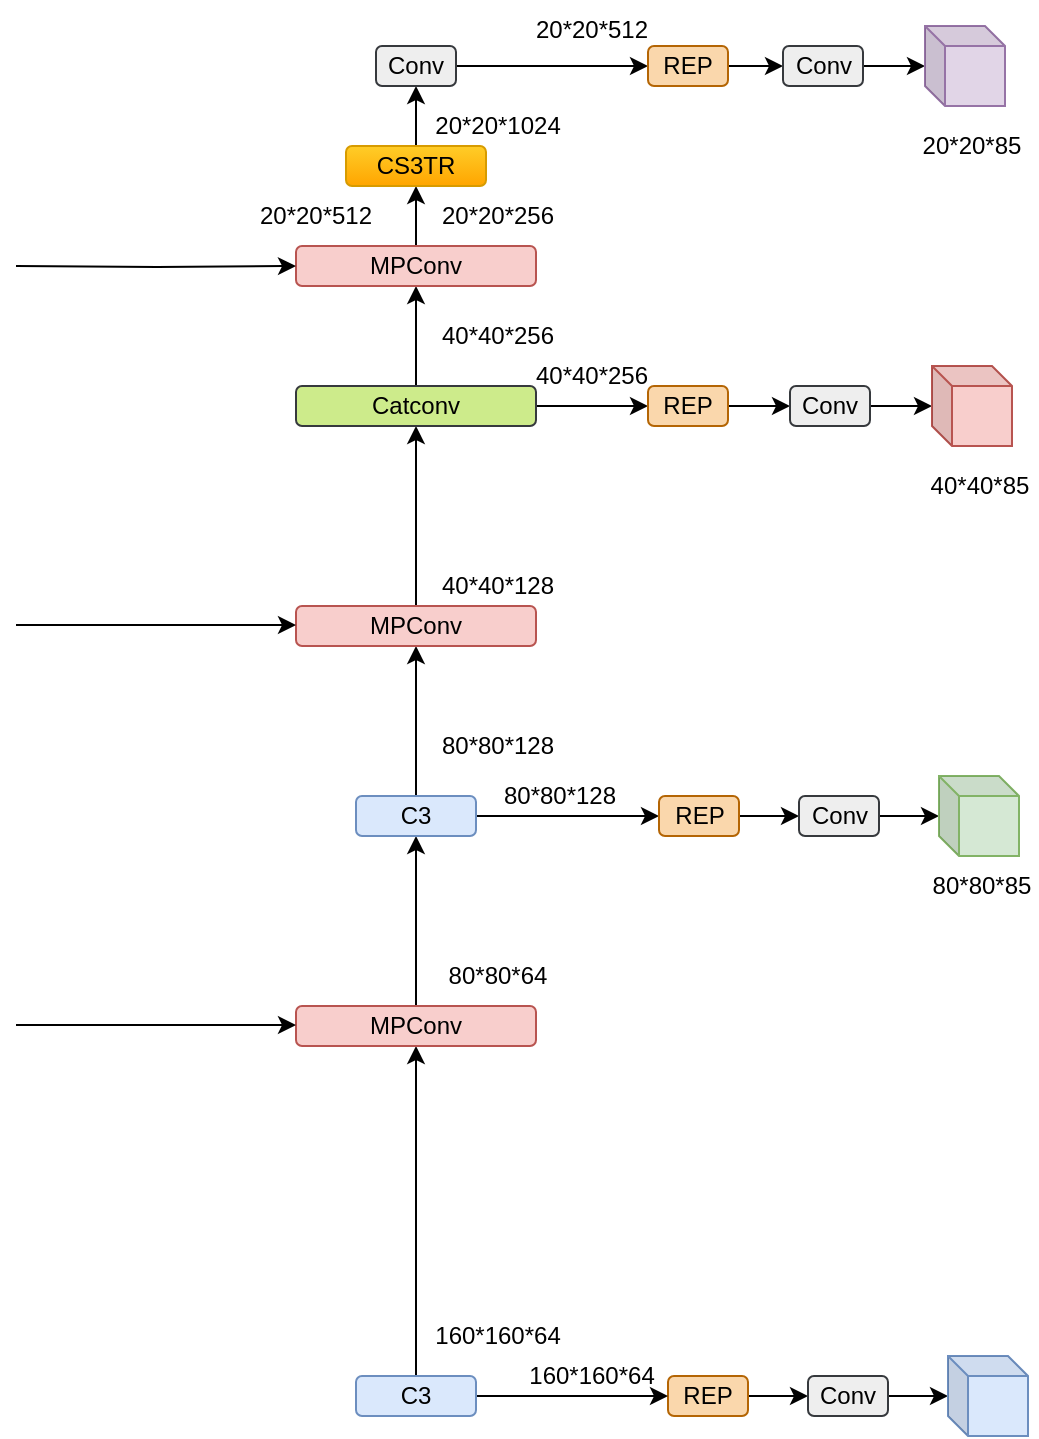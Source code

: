 <mxfile version="21.7.5" type="github">
  <diagram name="第 1 页" id="zoFiYugOIlxTZy8CV-Bl">
    <mxGraphModel dx="1436" dy="884" grid="1" gridSize="10" guides="1" tooltips="1" connect="1" arrows="1" fold="1" page="1" pageScale="1" pageWidth="827" pageHeight="1169" math="0" shadow="0">
      <root>
        <mxCell id="0" />
        <mxCell id="1" parent="0" />
        <mxCell id="v_qKELttMYH3f2mZd83b-1" value="" style="edgeStyle=orthogonalEdgeStyle;rounded=0;orthogonalLoop=1;jettySize=auto;html=1;" edge="1" parent="1" source="v_qKELttMYH3f2mZd83b-2" target="v_qKELttMYH3f2mZd83b-4">
          <mxGeometry relative="1" as="geometry" />
        </mxCell>
        <mxCell id="v_qKELttMYH3f2mZd83b-2" value="REP" style="rounded=1;whiteSpace=wrap;html=1;fillColor=#fad7ac;strokeColor=#b46504;" vertex="1" parent="1">
          <mxGeometry x="486" y="855" width="40" height="20" as="geometry" />
        </mxCell>
        <mxCell id="v_qKELttMYH3f2mZd83b-3" value="" style="edgeStyle=orthogonalEdgeStyle;rounded=0;orthogonalLoop=1;jettySize=auto;html=1;" edge="1" parent="1" source="v_qKELttMYH3f2mZd83b-4" target="v_qKELttMYH3f2mZd83b-5">
          <mxGeometry relative="1" as="geometry" />
        </mxCell>
        <mxCell id="v_qKELttMYH3f2mZd83b-4" value="Conv" style="rounded=1;whiteSpace=wrap;html=1;fillColor=#eeeeee;strokeColor=#36393d;" vertex="1" parent="1">
          <mxGeometry x="556" y="855" width="40" height="20" as="geometry" />
        </mxCell>
        <mxCell id="v_qKELttMYH3f2mZd83b-5" value="" style="shape=cube;whiteSpace=wrap;html=1;boundedLbl=1;backgroundOutline=1;darkOpacity=0.05;darkOpacity2=0.1;size=10;fontStyle=1;fillColor=#dae8fc;strokeColor=#6c8ebf;" vertex="1" parent="1">
          <mxGeometry x="626" y="845" width="40" height="40" as="geometry" />
        </mxCell>
        <mxCell id="v_qKELttMYH3f2mZd83b-6" value="" style="edgeStyle=orthogonalEdgeStyle;rounded=0;orthogonalLoop=1;jettySize=auto;html=1;" edge="1" parent="1" source="v_qKELttMYH3f2mZd83b-8" target="v_qKELttMYH3f2mZd83b-2">
          <mxGeometry relative="1" as="geometry" />
        </mxCell>
        <mxCell id="v_qKELttMYH3f2mZd83b-7" style="edgeStyle=orthogonalEdgeStyle;rounded=0;orthogonalLoop=1;jettySize=auto;html=1;exitX=0.5;exitY=0;exitDx=0;exitDy=0;" edge="1" parent="1" source="v_qKELttMYH3f2mZd83b-8" target="v_qKELttMYH3f2mZd83b-10">
          <mxGeometry relative="1" as="geometry" />
        </mxCell>
        <mxCell id="v_qKELttMYH3f2mZd83b-8" value="C3" style="rounded=1;whiteSpace=wrap;html=1;fillColor=#dae8fc;strokeColor=#6c8ebf;" vertex="1" parent="1">
          <mxGeometry x="330" y="855" width="60" height="20" as="geometry" />
        </mxCell>
        <mxCell id="v_qKELttMYH3f2mZd83b-9" value="" style="edgeStyle=orthogonalEdgeStyle;rounded=0;orthogonalLoop=1;jettySize=auto;html=1;" edge="1" parent="1" source="v_qKELttMYH3f2mZd83b-10" target="v_qKELttMYH3f2mZd83b-13">
          <mxGeometry relative="1" as="geometry" />
        </mxCell>
        <mxCell id="v_qKELttMYH3f2mZd83b-10" value="MPConv" style="whiteSpace=wrap;html=1;rounded=1;fillColor=#f8cecc;strokeColor=#b85450;" vertex="1" parent="1">
          <mxGeometry x="300" y="670" width="120" height="20" as="geometry" />
        </mxCell>
        <mxCell id="v_qKELttMYH3f2mZd83b-11" style="edgeStyle=orthogonalEdgeStyle;rounded=0;orthogonalLoop=1;jettySize=auto;html=1;exitX=0.5;exitY=0;exitDx=0;exitDy=0;entryX=0.5;entryY=1;entryDx=0;entryDy=0;" edge="1" parent="1" source="v_qKELttMYH3f2mZd83b-13" target="v_qKELttMYH3f2mZd83b-15">
          <mxGeometry relative="1" as="geometry" />
        </mxCell>
        <mxCell id="v_qKELttMYH3f2mZd83b-12" value="" style="edgeStyle=orthogonalEdgeStyle;rounded=0;orthogonalLoop=1;jettySize=auto;html=1;" edge="1" parent="1" source="v_qKELttMYH3f2mZd83b-13" target="v_qKELttMYH3f2mZd83b-23">
          <mxGeometry relative="1" as="geometry" />
        </mxCell>
        <mxCell id="v_qKELttMYH3f2mZd83b-13" value="C3" style="rounded=1;whiteSpace=wrap;html=1;fillColor=#dae8fc;strokeColor=#6c8ebf;" vertex="1" parent="1">
          <mxGeometry x="330" y="565" width="60" height="20" as="geometry" />
        </mxCell>
        <mxCell id="v_qKELttMYH3f2mZd83b-14" value="" style="edgeStyle=orthogonalEdgeStyle;rounded=0;orthogonalLoop=1;jettySize=auto;html=1;" edge="1" parent="1" source="v_qKELttMYH3f2mZd83b-15" target="v_qKELttMYH3f2mZd83b-19">
          <mxGeometry relative="1" as="geometry" />
        </mxCell>
        <mxCell id="v_qKELttMYH3f2mZd83b-15" value="MPConv" style="whiteSpace=wrap;html=1;rounded=1;fillColor=#f8cecc;strokeColor=#b85450;" vertex="1" parent="1">
          <mxGeometry x="300" y="470" width="120" height="20" as="geometry" />
        </mxCell>
        <mxCell id="v_qKELttMYH3f2mZd83b-16" style="edgeStyle=orthogonalEdgeStyle;rounded=0;orthogonalLoop=1;jettySize=auto;html=1;exitX=0.5;exitY=1;exitDx=0;exitDy=0;" edge="1" parent="1" source="v_qKELttMYH3f2mZd83b-15" target="v_qKELttMYH3f2mZd83b-15">
          <mxGeometry relative="1" as="geometry" />
        </mxCell>
        <mxCell id="v_qKELttMYH3f2mZd83b-17" style="edgeStyle=orthogonalEdgeStyle;rounded=0;orthogonalLoop=1;jettySize=auto;html=1;exitX=0.5;exitY=0;exitDx=0;exitDy=0;entryX=0.5;entryY=1;entryDx=0;entryDy=0;" edge="1" parent="1" source="v_qKELttMYH3f2mZd83b-19" target="v_qKELttMYH3f2mZd83b-21">
          <mxGeometry relative="1" as="geometry" />
        </mxCell>
        <mxCell id="v_qKELttMYH3f2mZd83b-18" style="edgeStyle=orthogonalEdgeStyle;rounded=0;orthogonalLoop=1;jettySize=auto;html=1;exitX=1;exitY=0.5;exitDx=0;exitDy=0;entryX=0;entryY=0.5;entryDx=0;entryDy=0;" edge="1" parent="1" source="v_qKELttMYH3f2mZd83b-19" target="v_qKELttMYH3f2mZd83b-29">
          <mxGeometry relative="1" as="geometry" />
        </mxCell>
        <mxCell id="v_qKELttMYH3f2mZd83b-19" value="Catconv" style="rounded=1;whiteSpace=wrap;html=1;fillColor=#cdeb8b;strokeColor=#36393d;" vertex="1" parent="1">
          <mxGeometry x="300" y="360" width="120" height="20" as="geometry" />
        </mxCell>
        <mxCell id="v_qKELttMYH3f2mZd83b-20" value="" style="edgeStyle=orthogonalEdgeStyle;rounded=0;orthogonalLoop=1;jettySize=auto;html=1;" edge="1" parent="1" source="v_qKELttMYH3f2mZd83b-21" target="v_qKELttMYH3f2mZd83b-35">
          <mxGeometry relative="1" as="geometry" />
        </mxCell>
        <mxCell id="v_qKELttMYH3f2mZd83b-21" value="MPConv" style="whiteSpace=wrap;html=1;rounded=1;fillColor=#f8cecc;strokeColor=#b85450;" vertex="1" parent="1">
          <mxGeometry x="300" y="290" width="120" height="20" as="geometry" />
        </mxCell>
        <mxCell id="v_qKELttMYH3f2mZd83b-22" value="" style="edgeStyle=orthogonalEdgeStyle;rounded=0;orthogonalLoop=1;jettySize=auto;html=1;" edge="1" parent="1" source="v_qKELttMYH3f2mZd83b-23" target="v_qKELttMYH3f2mZd83b-25">
          <mxGeometry relative="1" as="geometry" />
        </mxCell>
        <mxCell id="v_qKELttMYH3f2mZd83b-23" value="REP" style="rounded=1;whiteSpace=wrap;html=1;fillColor=#fad7ac;strokeColor=#b46504;" vertex="1" parent="1">
          <mxGeometry x="481.5" y="565" width="40" height="20" as="geometry" />
        </mxCell>
        <mxCell id="v_qKELttMYH3f2mZd83b-24" value="" style="edgeStyle=orthogonalEdgeStyle;rounded=0;orthogonalLoop=1;jettySize=auto;html=1;" edge="1" parent="1" source="v_qKELttMYH3f2mZd83b-25" target="v_qKELttMYH3f2mZd83b-26">
          <mxGeometry relative="1" as="geometry" />
        </mxCell>
        <mxCell id="v_qKELttMYH3f2mZd83b-25" value="Conv" style="rounded=1;whiteSpace=wrap;html=1;fillColor=#eeeeee;strokeColor=#36393d;" vertex="1" parent="1">
          <mxGeometry x="551.5" y="565" width="40" height="20" as="geometry" />
        </mxCell>
        <mxCell id="v_qKELttMYH3f2mZd83b-26" value="" style="shape=cube;whiteSpace=wrap;html=1;boundedLbl=1;backgroundOutline=1;darkOpacity=0.05;darkOpacity2=0.1;size=10;fillColor=#d5e8d4;strokeColor=#82b366;" vertex="1" parent="1">
          <mxGeometry x="621.5" y="555" width="40" height="40" as="geometry" />
        </mxCell>
        <mxCell id="v_qKELttMYH3f2mZd83b-27" value="80*80*85" style="text;html=1;strokeColor=none;fillColor=none;align=center;verticalAlign=middle;whiteSpace=wrap;rounded=0;strokeWidth=1;fontSize=12;" vertex="1" parent="1">
          <mxGeometry x="614.5" y="595" width="56" height="30" as="geometry" />
        </mxCell>
        <mxCell id="v_qKELttMYH3f2mZd83b-28" value="" style="edgeStyle=orthogonalEdgeStyle;rounded=0;orthogonalLoop=1;jettySize=auto;html=1;" edge="1" parent="1" source="v_qKELttMYH3f2mZd83b-29" target="v_qKELttMYH3f2mZd83b-31">
          <mxGeometry relative="1" as="geometry" />
        </mxCell>
        <mxCell id="v_qKELttMYH3f2mZd83b-29" value="REP" style="rounded=1;whiteSpace=wrap;html=1;fillColor=#fad7ac;strokeColor=#b46504;" vertex="1" parent="1">
          <mxGeometry x="476" y="360" width="40" height="20" as="geometry" />
        </mxCell>
        <mxCell id="v_qKELttMYH3f2mZd83b-30" value="" style="edgeStyle=orthogonalEdgeStyle;rounded=0;orthogonalLoop=1;jettySize=auto;html=1;" edge="1" parent="1" source="v_qKELttMYH3f2mZd83b-31" target="v_qKELttMYH3f2mZd83b-32">
          <mxGeometry relative="1" as="geometry" />
        </mxCell>
        <mxCell id="v_qKELttMYH3f2mZd83b-31" value="Conv" style="rounded=1;whiteSpace=wrap;html=1;fillColor=#eeeeee;strokeColor=#36393d;" vertex="1" parent="1">
          <mxGeometry x="547" y="360" width="40" height="20" as="geometry" />
        </mxCell>
        <mxCell id="v_qKELttMYH3f2mZd83b-32" value="" style="shape=cube;whiteSpace=wrap;html=1;boundedLbl=1;backgroundOutline=1;darkOpacity=0.05;darkOpacity2=0.1;size=10;fillColor=#f8cecc;strokeColor=#b85450;" vertex="1" parent="1">
          <mxGeometry x="618" y="350" width="40" height="40" as="geometry" />
        </mxCell>
        <mxCell id="v_qKELttMYH3f2mZd83b-33" value="40*40*85" style="text;html=1;strokeColor=none;fillColor=none;align=center;verticalAlign=middle;whiteSpace=wrap;rounded=0;strokeWidth=1;fontSize=12;" vertex="1" parent="1">
          <mxGeometry x="613.5" y="395" width="56" height="30" as="geometry" />
        </mxCell>
        <mxCell id="v_qKELttMYH3f2mZd83b-34" value="" style="edgeStyle=orthogonalEdgeStyle;rounded=0;orthogonalLoop=1;jettySize=auto;html=1;" edge="1" parent="1" source="v_qKELttMYH3f2mZd83b-35" target="v_qKELttMYH3f2mZd83b-37">
          <mxGeometry relative="1" as="geometry" />
        </mxCell>
        <mxCell id="v_qKELttMYH3f2mZd83b-35" value="CS3TR" style="rounded=1;whiteSpace=wrap;html=1;fillColor=#ffcd28;gradientColor=#ffa500;strokeColor=#d79b00;" vertex="1" parent="1">
          <mxGeometry x="325" y="240" width="70" height="20" as="geometry" />
        </mxCell>
        <mxCell id="v_qKELttMYH3f2mZd83b-36" style="edgeStyle=orthogonalEdgeStyle;rounded=0;orthogonalLoop=1;jettySize=auto;html=1;exitX=1;exitY=0.5;exitDx=0;exitDy=0;entryX=0;entryY=0.5;entryDx=0;entryDy=0;" edge="1" parent="1" source="v_qKELttMYH3f2mZd83b-37" target="v_qKELttMYH3f2mZd83b-39">
          <mxGeometry relative="1" as="geometry" />
        </mxCell>
        <mxCell id="v_qKELttMYH3f2mZd83b-37" value="Conv" style="rounded=1;whiteSpace=wrap;html=1;fillColor=#eeeeee;strokeColor=#36393d;" vertex="1" parent="1">
          <mxGeometry x="340" y="190" width="40" height="20" as="geometry" />
        </mxCell>
        <mxCell id="v_qKELttMYH3f2mZd83b-38" value="" style="edgeStyle=orthogonalEdgeStyle;rounded=0;orthogonalLoop=1;jettySize=auto;html=1;" edge="1" parent="1" source="v_qKELttMYH3f2mZd83b-39" target="v_qKELttMYH3f2mZd83b-41">
          <mxGeometry relative="1" as="geometry" />
        </mxCell>
        <mxCell id="v_qKELttMYH3f2mZd83b-39" value="REP" style="rounded=1;whiteSpace=wrap;html=1;fillColor=#fad7ac;strokeColor=#b46504;" vertex="1" parent="1">
          <mxGeometry x="476" y="190" width="40" height="20" as="geometry" />
        </mxCell>
        <mxCell id="v_qKELttMYH3f2mZd83b-40" value="" style="edgeStyle=orthogonalEdgeStyle;rounded=0;orthogonalLoop=1;jettySize=auto;html=1;" edge="1" parent="1" source="v_qKELttMYH3f2mZd83b-41" target="v_qKELttMYH3f2mZd83b-42">
          <mxGeometry relative="1" as="geometry" />
        </mxCell>
        <mxCell id="v_qKELttMYH3f2mZd83b-41" value="Conv" style="rounded=1;whiteSpace=wrap;html=1;fillColor=#eeeeee;strokeColor=#36393d;" vertex="1" parent="1">
          <mxGeometry x="543.5" y="190" width="40" height="20" as="geometry" />
        </mxCell>
        <mxCell id="v_qKELttMYH3f2mZd83b-42" value="" style="shape=cube;whiteSpace=wrap;html=1;boundedLbl=1;backgroundOutline=1;darkOpacity=0.05;darkOpacity2=0.1;size=10;fillColor=#e1d5e7;strokeColor=#9673a6;" vertex="1" parent="1">
          <mxGeometry x="614.5" y="180" width="40" height="40" as="geometry" />
        </mxCell>
        <mxCell id="v_qKELttMYH3f2mZd83b-43" value="20*20*85" style="text;html=1;strokeColor=none;fillColor=none;align=center;verticalAlign=middle;whiteSpace=wrap;rounded=0;strokeWidth=1;fontSize=12;" vertex="1" parent="1">
          <mxGeometry x="610" y="225" width="56" height="30" as="geometry" />
        </mxCell>
        <mxCell id="v_qKELttMYH3f2mZd83b-44" value="160*160*64" style="text;html=1;strokeColor=none;fillColor=none;align=center;verticalAlign=middle;whiteSpace=wrap;rounded=0;strokeWidth=1;fontSize=12;" vertex="1" parent="1">
          <mxGeometry x="420" y="840" width="56" height="30" as="geometry" />
        </mxCell>
        <mxCell id="v_qKELttMYH3f2mZd83b-45" value="80*80*128" style="text;html=1;strokeColor=none;fillColor=none;align=center;verticalAlign=middle;whiteSpace=wrap;rounded=0;strokeWidth=1;fontSize=12;" vertex="1" parent="1">
          <mxGeometry x="404" y="550" width="56" height="30" as="geometry" />
        </mxCell>
        <mxCell id="v_qKELttMYH3f2mZd83b-46" value="40*40*256" style="text;html=1;strokeColor=none;fillColor=none;align=center;verticalAlign=middle;whiteSpace=wrap;rounded=0;strokeWidth=1;fontSize=12;" vertex="1" parent="1">
          <mxGeometry x="420" y="340" width="56" height="30" as="geometry" />
        </mxCell>
        <mxCell id="v_qKELttMYH3f2mZd83b-47" value="20*20*512" style="text;html=1;strokeColor=none;fillColor=none;align=center;verticalAlign=middle;whiteSpace=wrap;rounded=0;strokeWidth=1;fontSize=12;" vertex="1" parent="1">
          <mxGeometry x="420" y="167" width="56" height="30" as="geometry" />
        </mxCell>
        <mxCell id="v_qKELttMYH3f2mZd83b-48" value="160*160*64" style="text;html=1;strokeColor=none;fillColor=none;align=center;verticalAlign=middle;whiteSpace=wrap;rounded=0;strokeWidth=1;fontSize=12;" vertex="1" parent="1">
          <mxGeometry x="373" y="820" width="56" height="30" as="geometry" />
        </mxCell>
        <mxCell id="v_qKELttMYH3f2mZd83b-49" value="80*80*64" style="text;html=1;strokeColor=none;fillColor=none;align=center;verticalAlign=middle;whiteSpace=wrap;rounded=0;strokeWidth=1;fontSize=12;" vertex="1" parent="1">
          <mxGeometry x="373" y="640" width="56" height="30" as="geometry" />
        </mxCell>
        <mxCell id="v_qKELttMYH3f2mZd83b-50" value="20*20*512" style="text;html=1;strokeColor=none;fillColor=none;align=center;verticalAlign=middle;whiteSpace=wrap;rounded=0;strokeWidth=1;fontSize=12;" vertex="1" parent="1">
          <mxGeometry x="280" y="260" width="60" height="30" as="geometry" />
        </mxCell>
        <mxCell id="v_qKELttMYH3f2mZd83b-51" value="80*80*128" style="text;html=1;strokeColor=none;fillColor=none;align=center;verticalAlign=middle;whiteSpace=wrap;rounded=0;strokeWidth=1;fontSize=12;" vertex="1" parent="1">
          <mxGeometry x="373" y="525" width="56" height="30" as="geometry" />
        </mxCell>
        <mxCell id="v_qKELttMYH3f2mZd83b-52" value="40*40*128" style="text;html=1;strokeColor=none;fillColor=none;align=center;verticalAlign=middle;whiteSpace=wrap;rounded=0;strokeWidth=1;fontSize=12;" vertex="1" parent="1">
          <mxGeometry x="373" y="445" width="56" height="30" as="geometry" />
        </mxCell>
        <mxCell id="v_qKELttMYH3f2mZd83b-53" value="40*40*256" style="text;html=1;strokeColor=none;fillColor=none;align=center;verticalAlign=middle;whiteSpace=wrap;rounded=0;strokeWidth=1;fontSize=12;" vertex="1" parent="1">
          <mxGeometry x="373" y="320" width="56" height="30" as="geometry" />
        </mxCell>
        <mxCell id="v_qKELttMYH3f2mZd83b-54" value="20*20*256" style="text;html=1;strokeColor=none;fillColor=none;align=center;verticalAlign=middle;whiteSpace=wrap;rounded=0;strokeWidth=1;fontSize=12;" vertex="1" parent="1">
          <mxGeometry x="373" y="260" width="56" height="30" as="geometry" />
        </mxCell>
        <mxCell id="v_qKELttMYH3f2mZd83b-55" value="20*20*1024" style="text;html=1;strokeColor=none;fillColor=none;align=center;verticalAlign=middle;whiteSpace=wrap;rounded=0;strokeWidth=1;fontSize=12;" vertex="1" parent="1">
          <mxGeometry x="373" y="215" width="56" height="30" as="geometry" />
        </mxCell>
        <mxCell id="v_qKELttMYH3f2mZd83b-56" style="edgeStyle=orthogonalEdgeStyle;rounded=0;orthogonalLoop=1;jettySize=auto;html=1;entryX=0;entryY=0.5;entryDx=0;entryDy=0;" edge="1" parent="1" target="v_qKELttMYH3f2mZd83b-21">
          <mxGeometry relative="1" as="geometry">
            <mxPoint x="160" y="300" as="sourcePoint" />
            <mxPoint x="270" y="270" as="targetPoint" />
          </mxGeometry>
        </mxCell>
        <mxCell id="v_qKELttMYH3f2mZd83b-57" style="edgeStyle=orthogonalEdgeStyle;rounded=0;orthogonalLoop=1;jettySize=auto;html=1;entryX=0;entryY=0.5;entryDx=0;entryDy=0;" edge="1" parent="1">
          <mxGeometry relative="1" as="geometry">
            <mxPoint x="160" y="479.5" as="sourcePoint" />
            <mxPoint x="300" y="479.5" as="targetPoint" />
          </mxGeometry>
        </mxCell>
        <mxCell id="v_qKELttMYH3f2mZd83b-58" style="edgeStyle=orthogonalEdgeStyle;rounded=0;orthogonalLoop=1;jettySize=auto;html=1;entryX=0;entryY=0.5;entryDx=0;entryDy=0;" edge="1" parent="1">
          <mxGeometry relative="1" as="geometry">
            <mxPoint x="160" y="679.5" as="sourcePoint" />
            <mxPoint x="300" y="679.5" as="targetPoint" />
          </mxGeometry>
        </mxCell>
      </root>
    </mxGraphModel>
  </diagram>
</mxfile>
